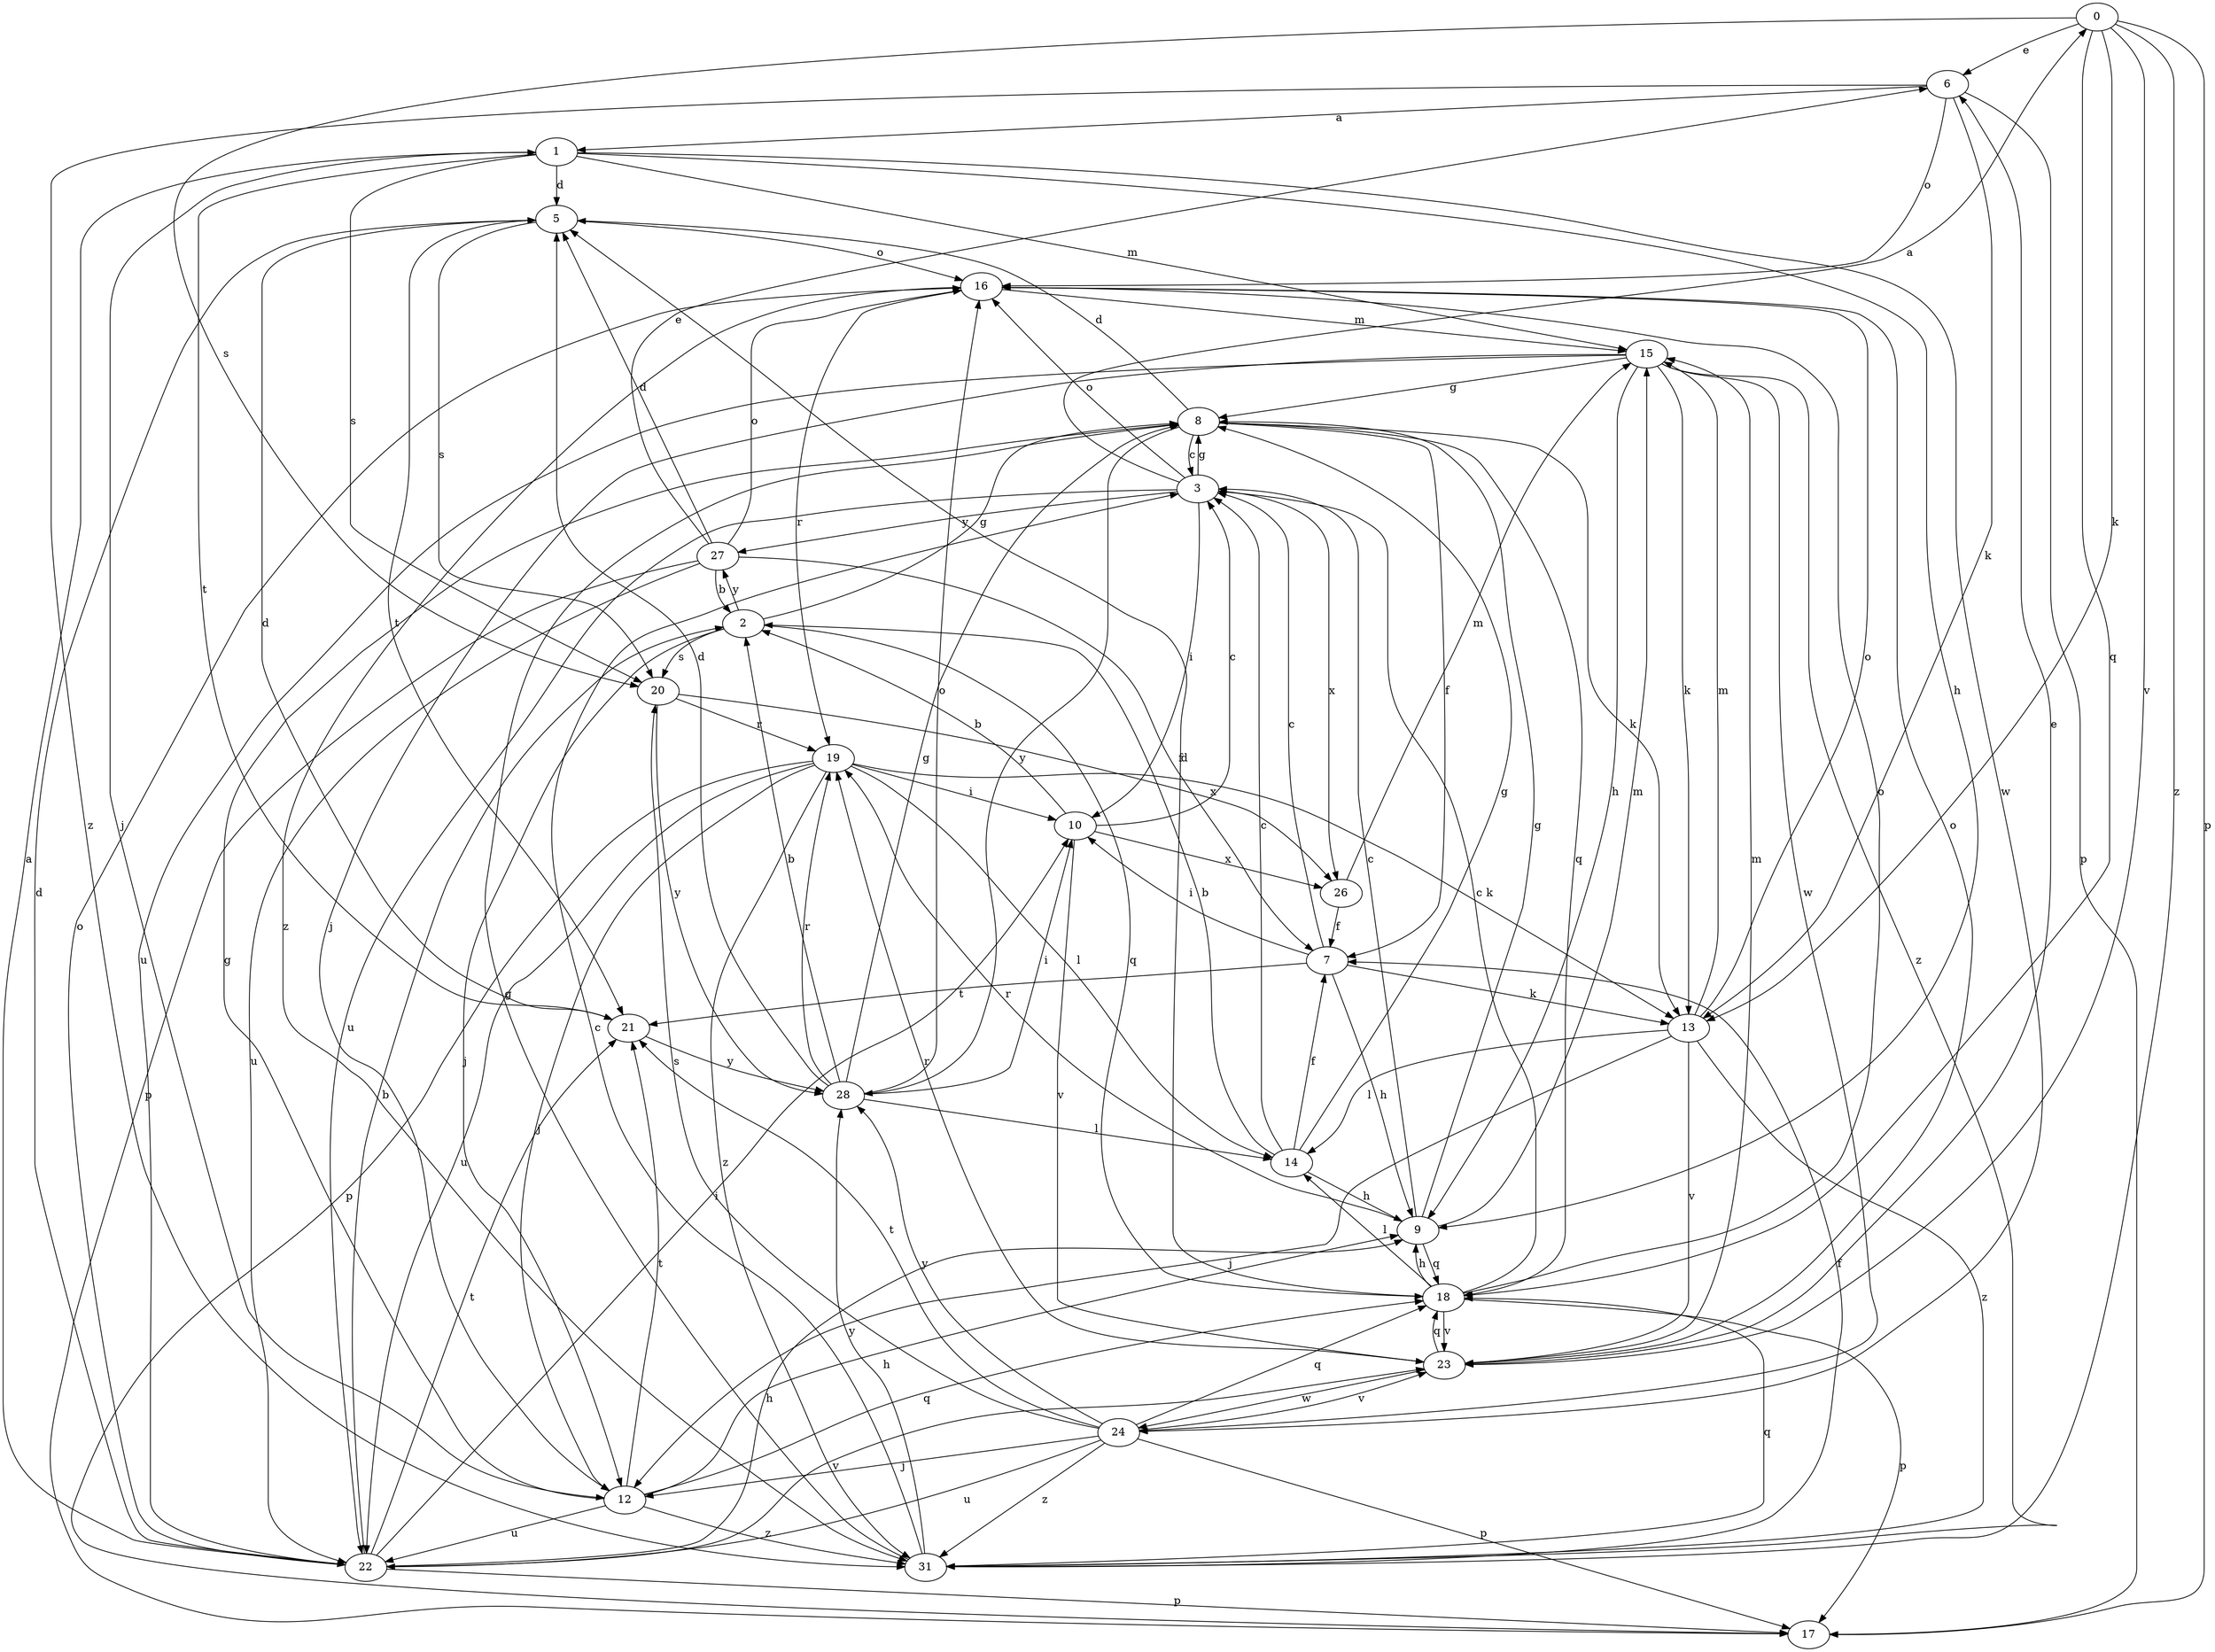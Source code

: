 strict digraph  {
0;
1;
2;
3;
5;
6;
7;
8;
9;
10;
12;
13;
14;
15;
16;
17;
18;
19;
20;
21;
22;
23;
24;
26;
27;
28;
31;
0 -> 6  [label=e];
0 -> 13  [label=k];
0 -> 17  [label=p];
0 -> 18  [label=q];
0 -> 20  [label=s];
0 -> 23  [label=v];
0 -> 31  [label=z];
1 -> 5  [label=d];
1 -> 9  [label=h];
1 -> 12  [label=j];
1 -> 15  [label=m];
1 -> 20  [label=s];
1 -> 21  [label=t];
1 -> 24  [label=w];
2 -> 8  [label=g];
2 -> 12  [label=j];
2 -> 18  [label=q];
2 -> 20  [label=s];
2 -> 27  [label=y];
3 -> 0  [label=a];
3 -> 8  [label=g];
3 -> 10  [label=i];
3 -> 16  [label=o];
3 -> 22  [label=u];
3 -> 26  [label=x];
3 -> 27  [label=y];
5 -> 16  [label=o];
5 -> 20  [label=s];
5 -> 21  [label=t];
6 -> 1  [label=a];
6 -> 13  [label=k];
6 -> 16  [label=o];
6 -> 17  [label=p];
6 -> 31  [label=z];
7 -> 3  [label=c];
7 -> 9  [label=h];
7 -> 10  [label=i];
7 -> 13  [label=k];
7 -> 21  [label=t];
8 -> 3  [label=c];
8 -> 5  [label=d];
8 -> 7  [label=f];
8 -> 13  [label=k];
8 -> 18  [label=q];
8 -> 28  [label=y];
9 -> 3  [label=c];
9 -> 8  [label=g];
9 -> 15  [label=m];
9 -> 18  [label=q];
9 -> 19  [label=r];
10 -> 2  [label=b];
10 -> 3  [label=c];
10 -> 23  [label=v];
10 -> 26  [label=x];
12 -> 8  [label=g];
12 -> 9  [label=h];
12 -> 18  [label=q];
12 -> 21  [label=t];
12 -> 22  [label=u];
12 -> 31  [label=z];
13 -> 12  [label=j];
13 -> 14  [label=l];
13 -> 15  [label=m];
13 -> 16  [label=o];
13 -> 23  [label=v];
13 -> 31  [label=z];
14 -> 2  [label=b];
14 -> 3  [label=c];
14 -> 7  [label=f];
14 -> 8  [label=g];
14 -> 9  [label=h];
15 -> 8  [label=g];
15 -> 9  [label=h];
15 -> 12  [label=j];
15 -> 13  [label=k];
15 -> 22  [label=u];
15 -> 24  [label=w];
15 -> 31  [label=z];
16 -> 15  [label=m];
16 -> 19  [label=r];
16 -> 31  [label=z];
18 -> 3  [label=c];
18 -> 5  [label=d];
18 -> 9  [label=h];
18 -> 14  [label=l];
18 -> 16  [label=o];
18 -> 17  [label=p];
18 -> 23  [label=v];
19 -> 10  [label=i];
19 -> 12  [label=j];
19 -> 13  [label=k];
19 -> 14  [label=l];
19 -> 17  [label=p];
19 -> 22  [label=u];
19 -> 31  [label=z];
20 -> 19  [label=r];
20 -> 26  [label=x];
20 -> 28  [label=y];
21 -> 5  [label=d];
21 -> 28  [label=y];
22 -> 1  [label=a];
22 -> 2  [label=b];
22 -> 5  [label=d];
22 -> 9  [label=h];
22 -> 10  [label=i];
22 -> 16  [label=o];
22 -> 17  [label=p];
22 -> 21  [label=t];
22 -> 23  [label=v];
23 -> 6  [label=e];
23 -> 15  [label=m];
23 -> 16  [label=o];
23 -> 18  [label=q];
23 -> 19  [label=r];
23 -> 24  [label=w];
24 -> 12  [label=j];
24 -> 17  [label=p];
24 -> 18  [label=q];
24 -> 20  [label=s];
24 -> 21  [label=t];
24 -> 22  [label=u];
24 -> 23  [label=v];
24 -> 28  [label=y];
24 -> 31  [label=z];
26 -> 7  [label=f];
26 -> 15  [label=m];
27 -> 2  [label=b];
27 -> 5  [label=d];
27 -> 6  [label=e];
27 -> 7  [label=f];
27 -> 16  [label=o];
27 -> 17  [label=p];
27 -> 22  [label=u];
28 -> 2  [label=b];
28 -> 5  [label=d];
28 -> 8  [label=g];
28 -> 10  [label=i];
28 -> 14  [label=l];
28 -> 16  [label=o];
28 -> 19  [label=r];
31 -> 3  [label=c];
31 -> 7  [label=f];
31 -> 8  [label=g];
31 -> 18  [label=q];
31 -> 28  [label=y];
}
